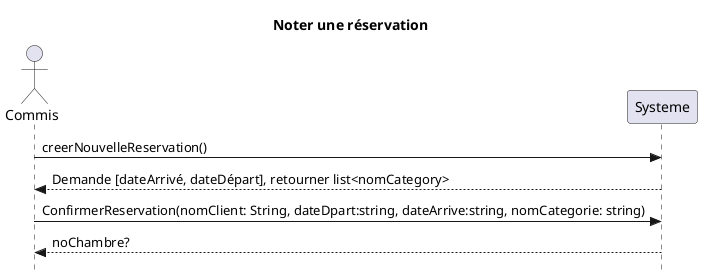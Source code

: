 @startuml
skinparam Style strictuml
actor Commis
title Noter une réservation

Commis -> Systeme: creerNouvelleReservation()
Systeme --> Commis : Demande [dateArrivé, dateDépart], retourner list<nomCategory>
Commis -> Systeme: ConfirmerReservation(nomClient: String, dateDpart:string, dateArrive:string, nomCategorie: string)
Systeme --> Commis: noChambre?
@enduml